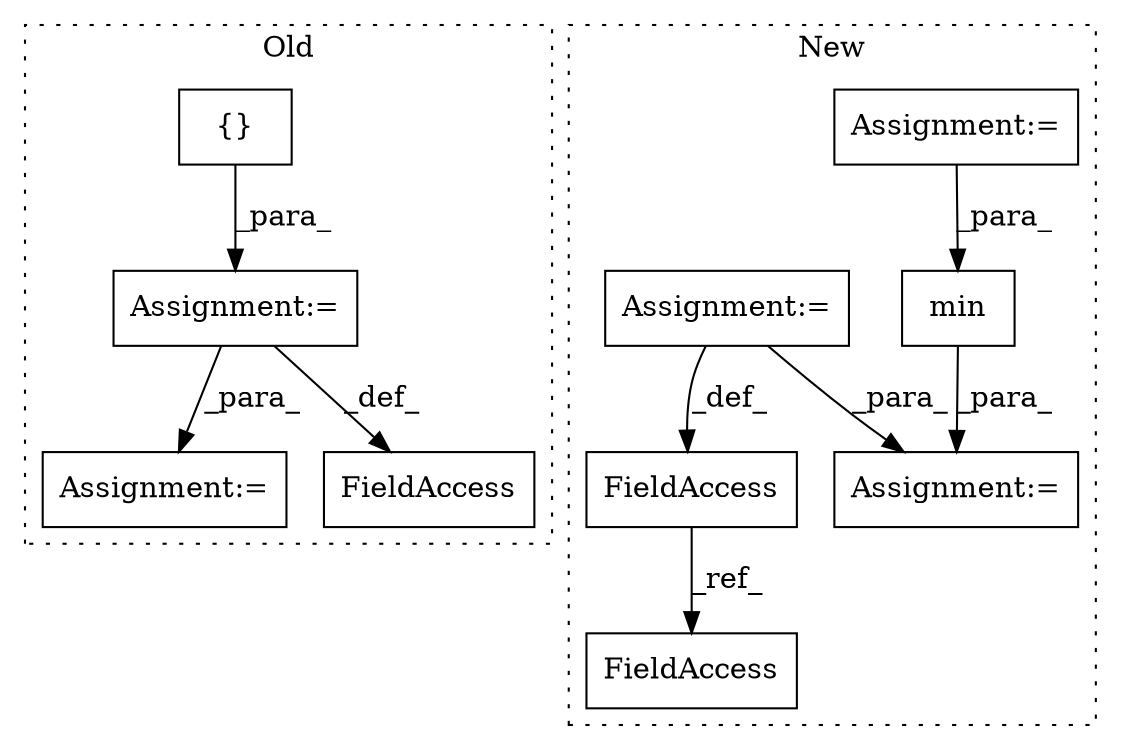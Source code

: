 digraph G {
subgraph cluster0 {
1 [label="{}" a="4" s="1551,1556" l="1,1" shape="box"];
4 [label="Assignment:=" a="7" s="1822" l="2" shape="box"];
5 [label="Assignment:=" a="7" s="1660" l="2" shape="box"];
9 [label="FieldAccess" a="22" s="1689" l="6" shape="box"];
label = "Old";
style="dotted";
}
subgraph cluster1 {
2 [label="min" a="32" s="1771,1818" l="4,1" shape="box"];
3 [label="Assignment:=" a="7" s="2056" l="2" shape="box"];
6 [label="Assignment:=" a="7" s="1748" l="2" shape="box"];
7 [label="Assignment:=" a="7" s="1831" l="1" shape="box"];
8 [label="FieldAccess" a="22" s="1825" l="6" shape="box"];
10 [label="FieldAccess" a="22" s="2058" l="6" shape="box"];
label = "New";
style="dotted";
}
1 -> 5 [label="_para_"];
2 -> 3 [label="_para_"];
5 -> 9 [label="_def_"];
5 -> 4 [label="_para_"];
6 -> 2 [label="_para_"];
7 -> 8 [label="_def_"];
7 -> 3 [label="_para_"];
8 -> 10 [label="_ref_"];
}